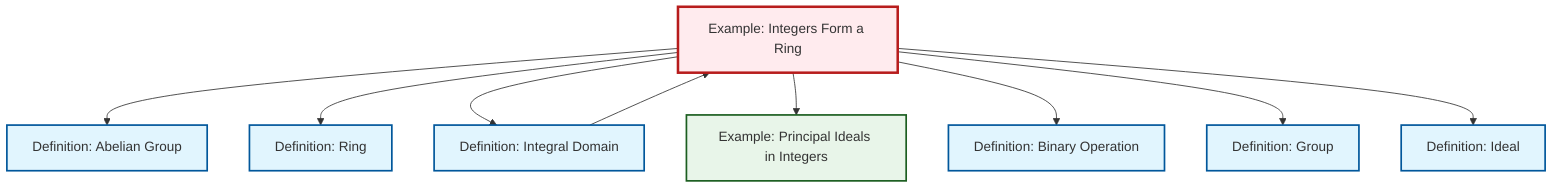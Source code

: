graph TD
    classDef definition fill:#e1f5fe,stroke:#01579b,stroke-width:2px
    classDef theorem fill:#f3e5f5,stroke:#4a148c,stroke-width:2px
    classDef axiom fill:#fff3e0,stroke:#e65100,stroke-width:2px
    classDef example fill:#e8f5e9,stroke:#1b5e20,stroke-width:2px
    classDef current fill:#ffebee,stroke:#b71c1c,stroke-width:3px
    def-ring["Definition: Ring"]:::definition
    def-ideal["Definition: Ideal"]:::definition
    def-group["Definition: Group"]:::definition
    ex-integers-ring["Example: Integers Form a Ring"]:::example
    def-integral-domain["Definition: Integral Domain"]:::definition
    def-abelian-group["Definition: Abelian Group"]:::definition
    ex-principal-ideal["Example: Principal Ideals in Integers"]:::example
    def-binary-operation["Definition: Binary Operation"]:::definition
    ex-integers-ring --> def-abelian-group
    ex-integers-ring --> def-ring
    ex-integers-ring --> def-integral-domain
    ex-integers-ring --> ex-principal-ideal
    ex-integers-ring --> def-binary-operation
    def-integral-domain --> ex-integers-ring
    ex-integers-ring --> def-group
    ex-integers-ring --> def-ideal
    class ex-integers-ring current